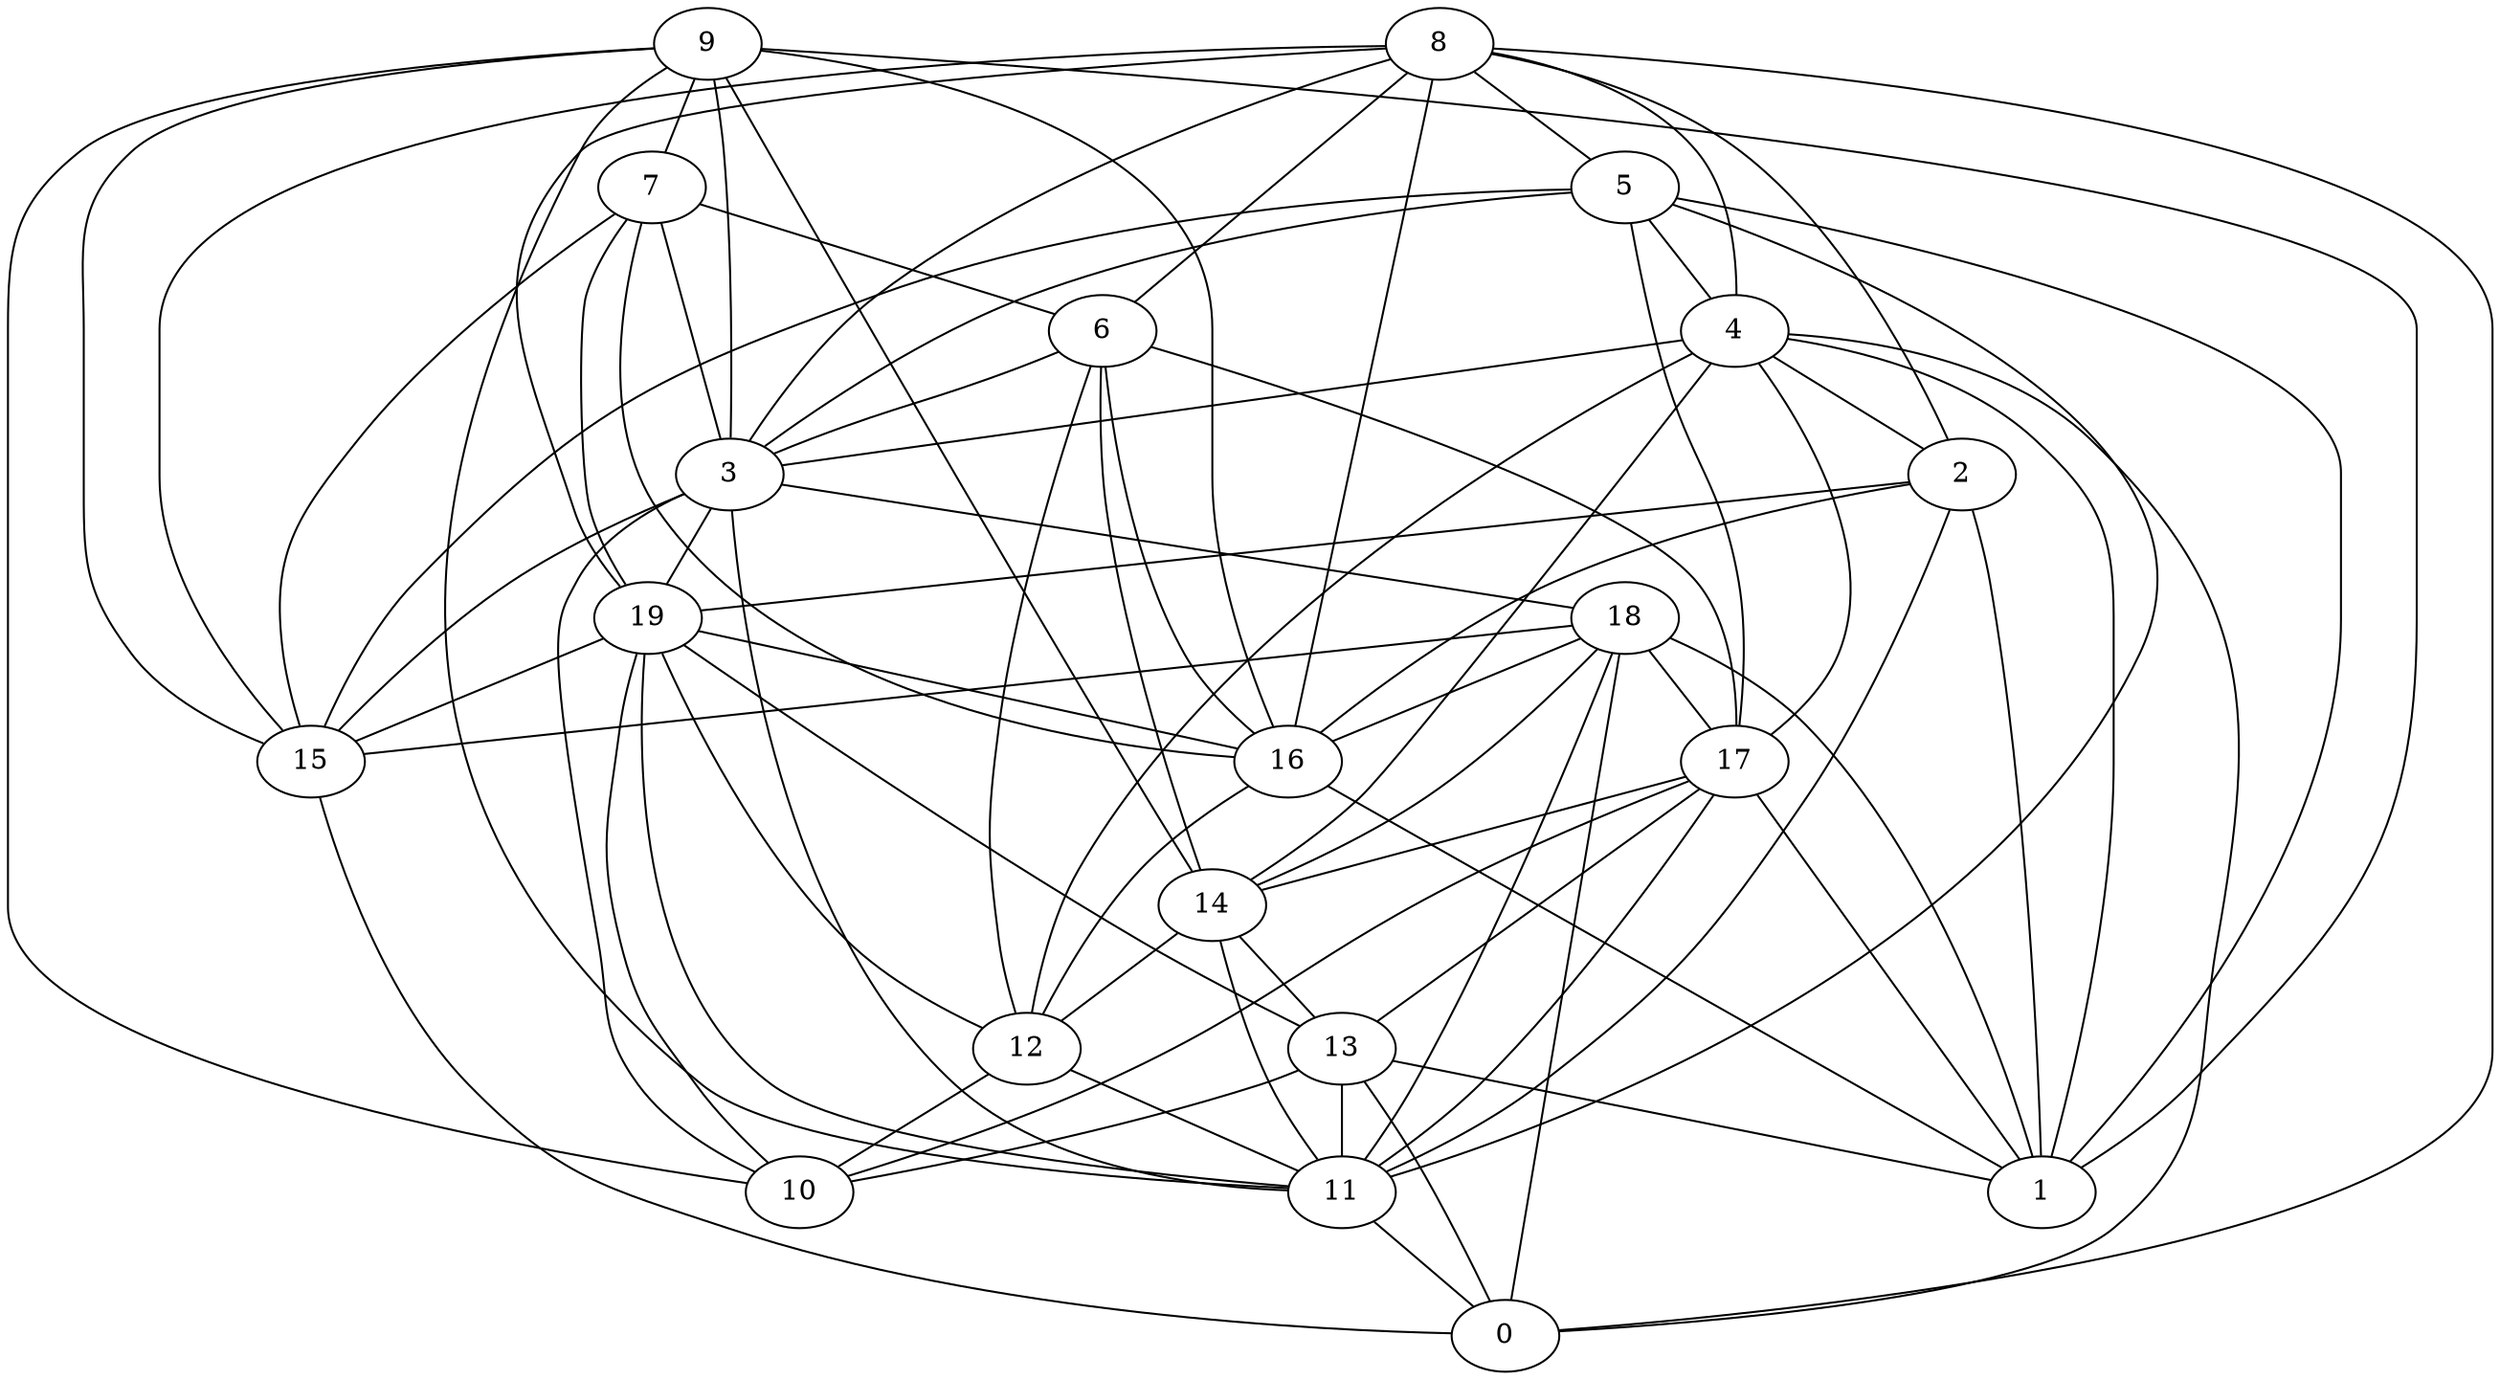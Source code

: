 digraph GG_graph {

subgraph G_graph {
edge [color = black]
"12" -> "10" [dir = none]
"12" -> "11" [dir = none]
"19" -> "11" [dir = none]
"19" -> "12" [dir = none]
"19" -> "16" [dir = none]
"19" -> "13" [dir = none]
"6" -> "17" [dir = none]
"6" -> "3" [dir = none]
"6" -> "14" [dir = none]
"14" -> "13" [dir = none]
"14" -> "11" [dir = none]
"15" -> "0" [dir = none]
"13" -> "10" [dir = none]
"13" -> "11" [dir = none]
"13" -> "1" [dir = none]
"8" -> "4" [dir = none]
"8" -> "15" [dir = none]
"8" -> "0" [dir = none]
"8" -> "19" [dir = none]
"8" -> "16" [dir = none]
"8" -> "6" [dir = none]
"8" -> "3" [dir = none]
"8" -> "5" [dir = none]
"9" -> "16" [dir = none]
"9" -> "7" [dir = none]
"9" -> "1" [dir = none]
"9" -> "3" [dir = none]
"9" -> "15" [dir = none]
"7" -> "19" [dir = none]
"7" -> "16" [dir = none]
"17" -> "11" [dir = none]
"17" -> "13" [dir = none]
"17" -> "1" [dir = none]
"17" -> "10" [dir = none]
"5" -> "4" [dir = none]
"5" -> "3" [dir = none]
"5" -> "17" [dir = none]
"16" -> "1" [dir = none]
"16" -> "12" [dir = none]
"3" -> "19" [dir = none]
"3" -> "18" [dir = none]
"3" -> "11" [dir = none]
"2" -> "19" [dir = none]
"2" -> "11" [dir = none]
"2" -> "16" [dir = none]
"18" -> "16" [dir = none]
"18" -> "14" [dir = none]
"18" -> "11" [dir = none]
"18" -> "17" [dir = none]
"18" -> "15" [dir = none]
"18" -> "0" [dir = none]
"18" -> "1" [dir = none]
"4" -> "2" [dir = none]
"4" -> "1" [dir = none]
"4" -> "3" [dir = none]
"4" -> "0" [dir = none]
"4" -> "14" [dir = none]
"9" -> "11" [dir = none]
"4" -> "12" [dir = none]
"4" -> "17" [dir = none]
"9" -> "14" [dir = none]
"11" -> "0" [dir = none]
"9" -> "10" [dir = none]
"17" -> "14" [dir = none]
"7" -> "3" [dir = none]
"13" -> "0" [dir = none]
"7" -> "15" [dir = none]
"6" -> "12" [dir = none]
"19" -> "15" [dir = none]
"5" -> "15" [dir = none]
"6" -> "16" [dir = none]
"19" -> "10" [dir = none]
"3" -> "15" [dir = none]
"5" -> "1" [dir = none]
"5" -> "11" [dir = none]
"8" -> "2" [dir = none]
"7" -> "6" [dir = none]
"2" -> "1" [dir = none]
"14" -> "12" [dir = none]
"3" -> "10" [dir = none]
}

}
